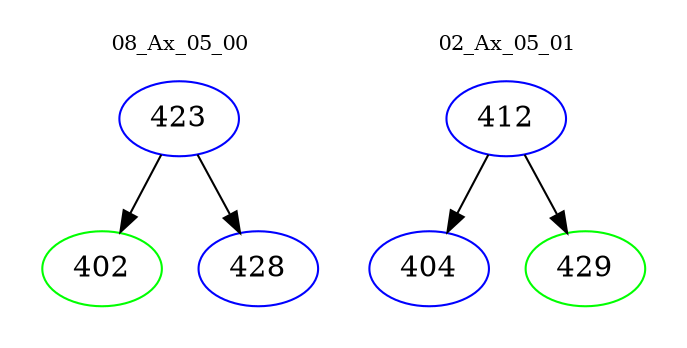 digraph{
subgraph cluster_0 {
color = white
label = "08_Ax_05_00";
fontsize=10;
T0_423 [label="423", color="blue"]
T0_423 -> T0_402 [color="black"]
T0_402 [label="402", color="green"]
T0_423 -> T0_428 [color="black"]
T0_428 [label="428", color="blue"]
}
subgraph cluster_1 {
color = white
label = "02_Ax_05_01";
fontsize=10;
T1_412 [label="412", color="blue"]
T1_412 -> T1_404 [color="black"]
T1_404 [label="404", color="blue"]
T1_412 -> T1_429 [color="black"]
T1_429 [label="429", color="green"]
}
}
